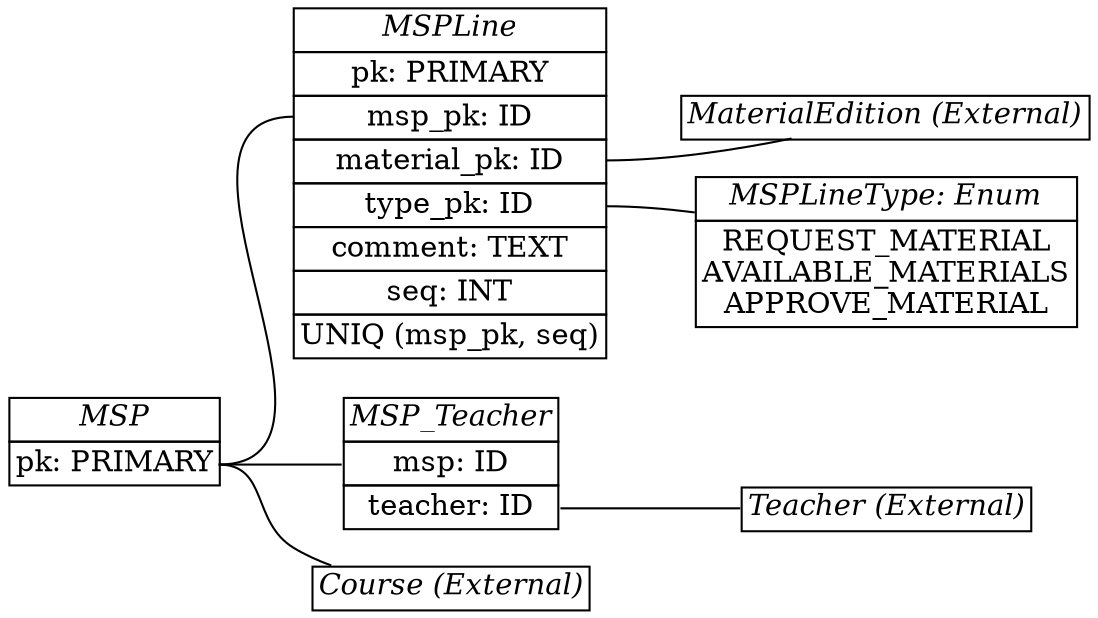 // vim: ts=4:sts=4:sw=4:expandtab

graph MSP_MODEL {
    rankdir=LR;

    MSP [label=<
<table border="0" cellborder="1" cellspacing="0">
    <tr><td><i>MSP</i></td></tr>
    <tr><td port="pk">pk: PRIMARY</td></tr>
</table>
>, shape=plain]
   MSPLine [label=<
<table border="0" cellborder="1" cellspacing="0">
    <tr><td><i>MSPLine</i></td></tr>
    <tr><td port="pk">pk: PRIMARY</td></tr>
    <tr><td port="msp">msp_pk: ID</td></tr>
    <tr><td port="materials">material_pk: ID</td></tr>
    <tr><td port="type">type_pk: ID</td></tr>
    <tr><td>comment: TEXT</td></tr>
    <tr><td>seq: INT</td></tr>
    <tr><td>UNIQ (msp_pk, seq)</td></tr>
</table>
>, shape=plain]

    MaterialEdition [label=<
<table border="0" cellborder="1" cellspacing="0">
    <tr><td><i>MaterialEdition (External)</i></td></tr>
</table>
>, shape=plain]

    MSPLineType [label=<
<table border="0" cellborder="1" cellspacing="0">
    <tr><td><i>MSPLineType: Enum</i></td></tr>
    <tr><td>REQUEST_MATERIAL<br/>
AVAILABLE_MATERIALS<br/>
APPROVE_MATERIAL
</td></tr>
</table>
>, shape=plain]

    Teacher [label=<
<table border="0" cellborder="1" cellspacing="0">
    <tr><td><i>Teacher (External)</i></td></tr>
</table>
>, shape=plain]

    MSP_Teacher [label=<
<table border="0" cellborder="1" cellspacing="0">
    <tr><td><i>MSP_Teacher</i></td></tr>
    <tr><td port="msp">msp: ID</td></tr>
    <tr><td port="teacher">teacher: ID</td></tr>
</table>
>, shape=plain]

    Course [label=<
<table border="0" cellborder="1" cellspacing="0">
    <tr><td><i>Course (External)</i></td></tr>
</table>
>, shape=plain]

    MSP:pk -- MSPLine:msp
    MSP:pk -- MSP_Teacher:msp
    MSP:pk -- Course
    MSPLine:type -- MSPLineType
    MSPLine:materials -- MaterialEdition
    MSP_Teacher:teacher -- Teacher
}
